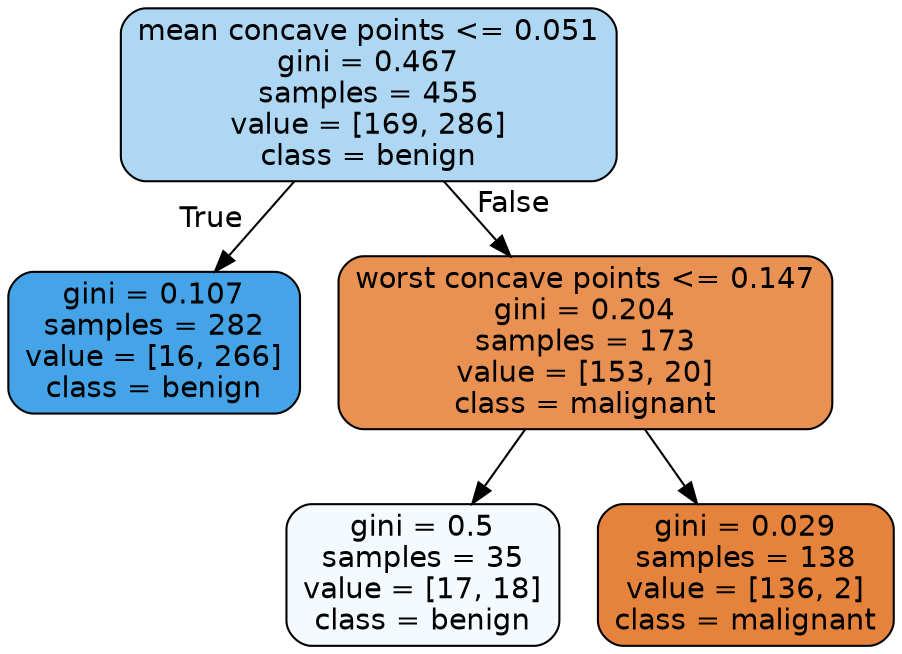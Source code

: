 digraph Tree {
node [shape=box, style="filled, rounded", color="black", fontname=helvetica] ;
edge [fontname=helvetica] ;
0 [label="mean concave points <= 0.051\ngini = 0.467\nsamples = 455\nvalue = [169, 286]\nclass = benign", fillcolor="#aed7f4"] ;
1 [label="gini = 0.107\nsamples = 282\nvalue = [16, 266]\nclass = benign", fillcolor="#45a3e7"] ;
0 -> 1 [labeldistance=2.5, labelangle=45, headlabel="True"] ;
2 [label="worst concave points <= 0.147\ngini = 0.204\nsamples = 173\nvalue = [153, 20]\nclass = malignant", fillcolor="#e89153"] ;
0 -> 2 [labeldistance=2.5, labelangle=-45, headlabel="False"] ;
3 [label="gini = 0.5\nsamples = 35\nvalue = [17, 18]\nclass = benign", fillcolor="#f4fafe"] ;
2 -> 3 ;
4 [label="gini = 0.029\nsamples = 138\nvalue = [136, 2]\nclass = malignant", fillcolor="#e5833c"] ;
2 -> 4 ;
}